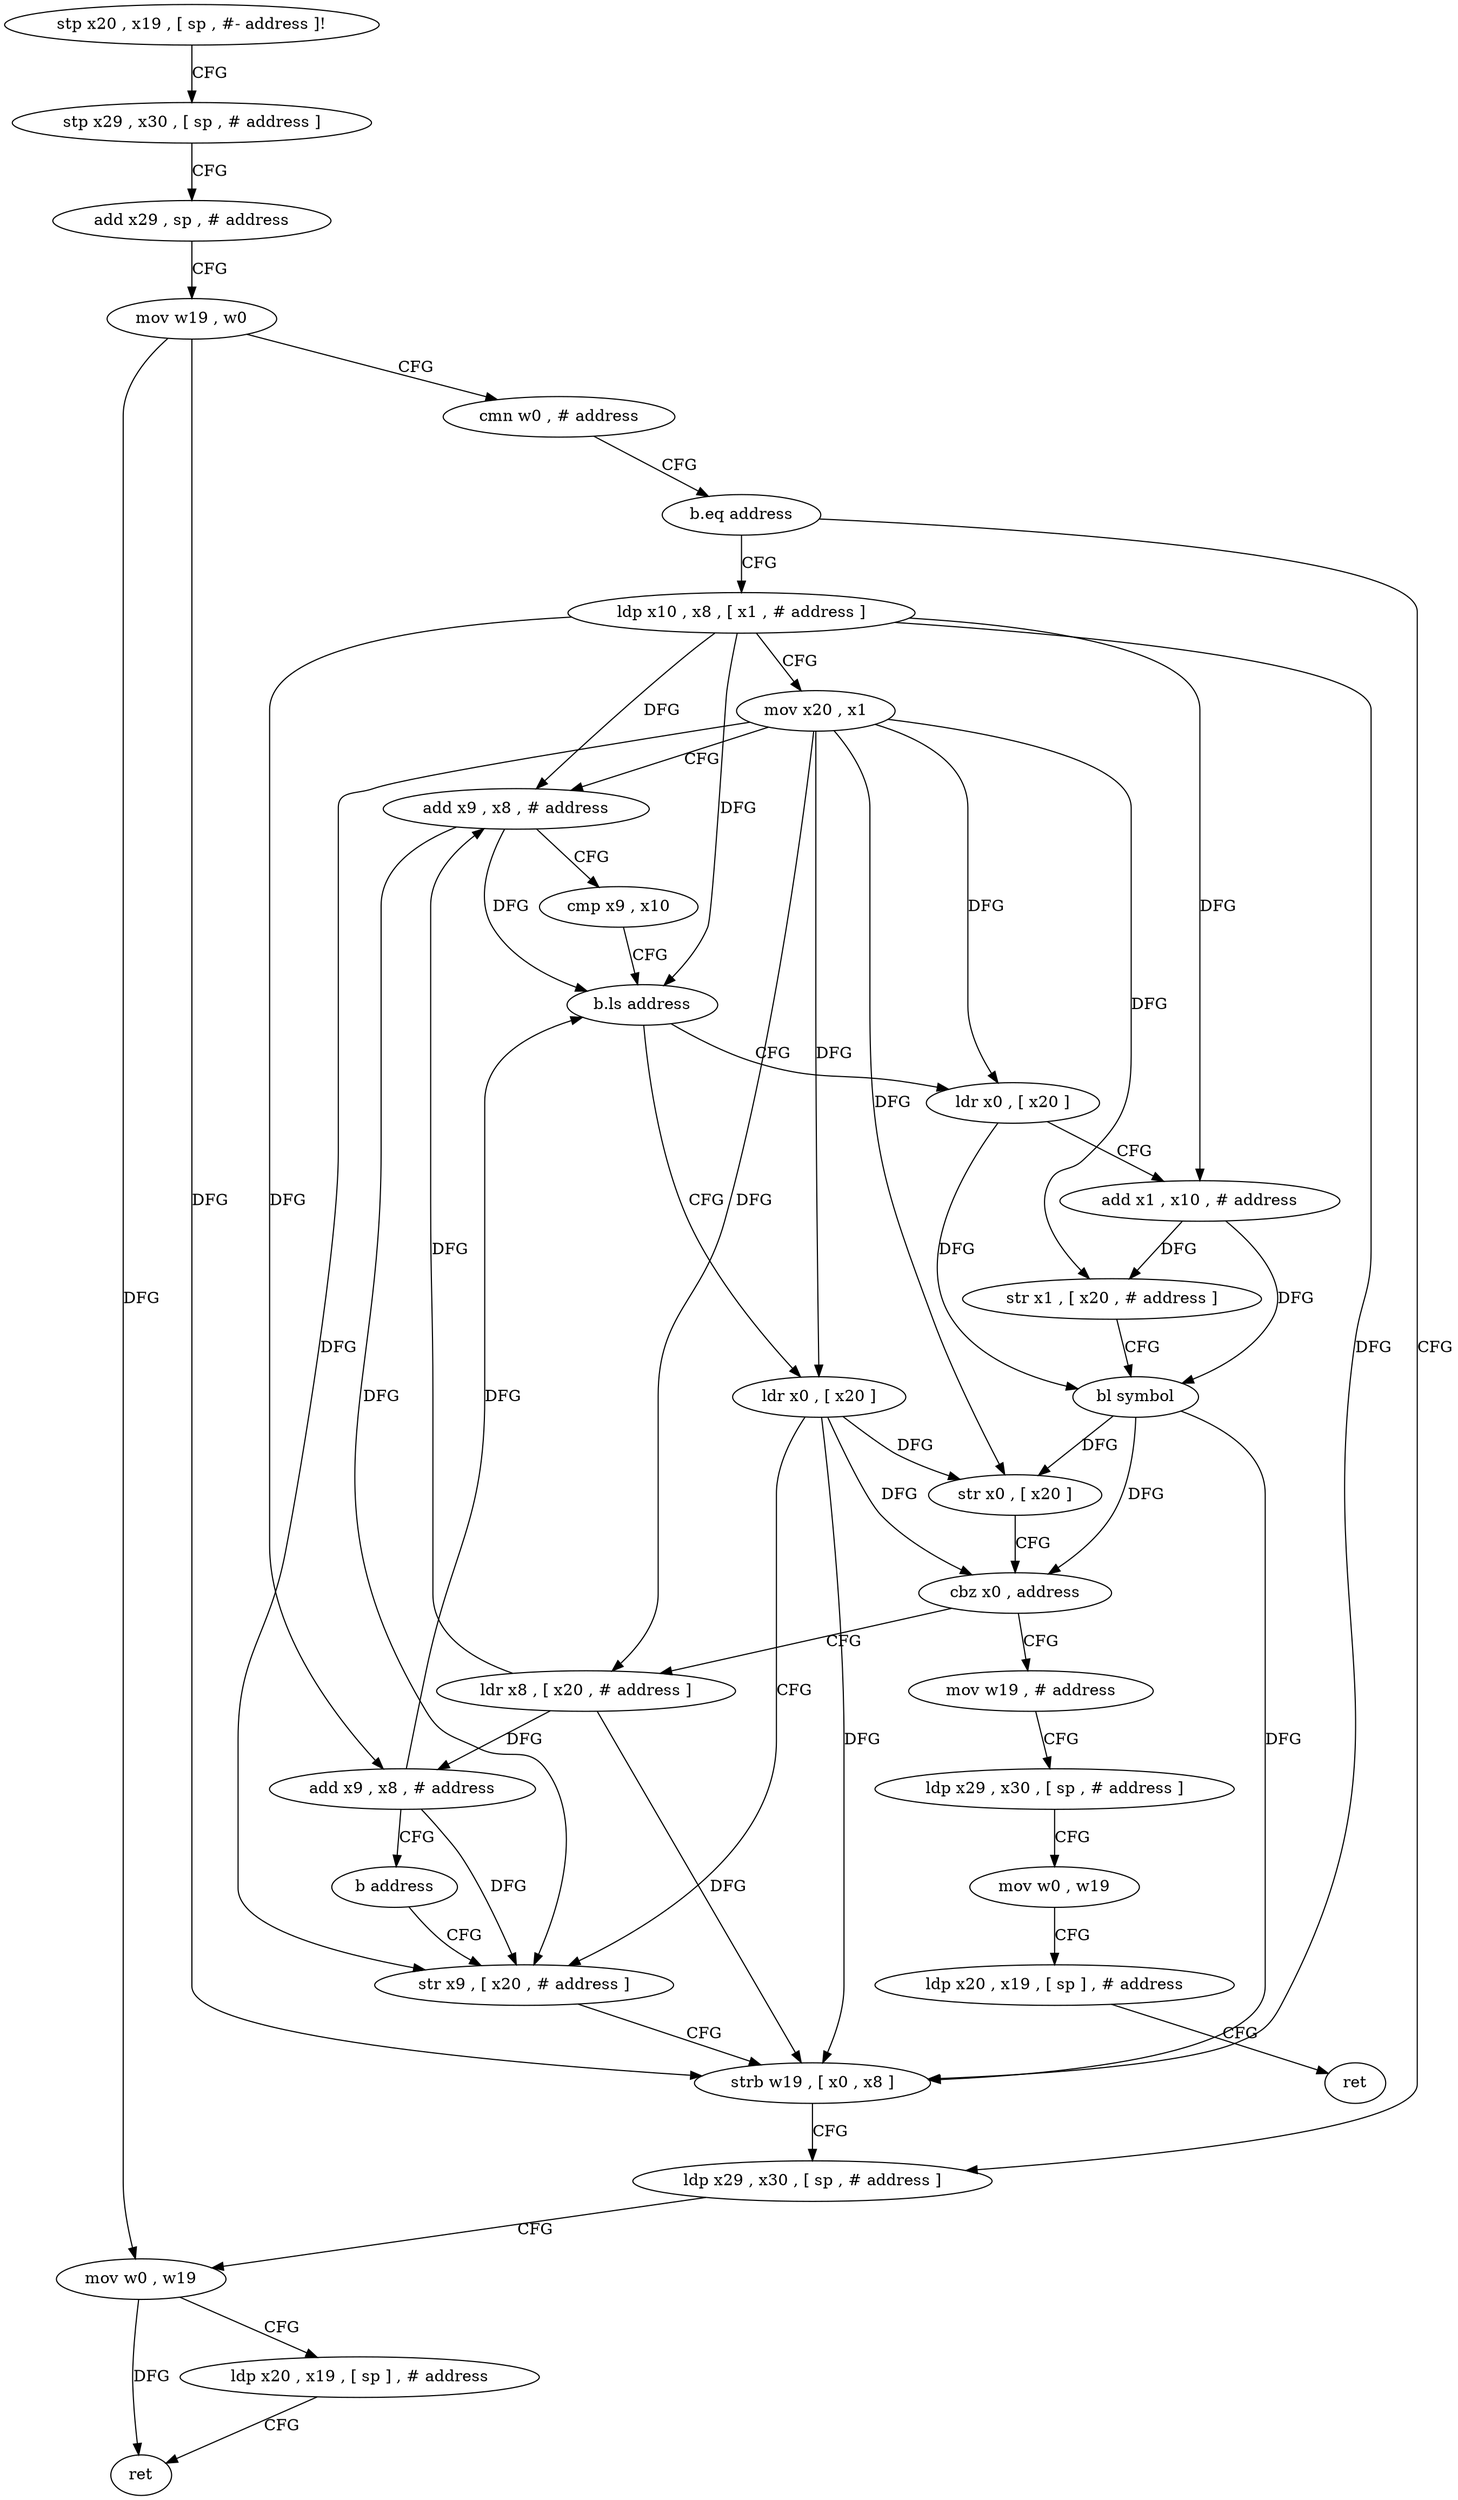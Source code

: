digraph "func" {
"145216" [label = "stp x20 , x19 , [ sp , #- address ]!" ]
"145220" [label = "stp x29 , x30 , [ sp , # address ]" ]
"145224" [label = "add x29 , sp , # address" ]
"145228" [label = "mov w19 , w0" ]
"145232" [label = "cmn w0 , # address" ]
"145236" [label = "b.eq address" ]
"145308" [label = "ldp x29 , x30 , [ sp , # address ]" ]
"145240" [label = "ldp x10 , x8 , [ x1 , # address ]" ]
"145312" [label = "mov w0 , w19" ]
"145316" [label = "ldp x20 , x19 , [ sp ] , # address" ]
"145320" [label = "ret" ]
"145244" [label = "mov x20 , x1" ]
"145248" [label = "add x9 , x8 , # address" ]
"145252" [label = "cmp x9 , x10" ]
"145256" [label = "b.ls address" ]
"145296" [label = "ldr x0 , [ x20 ]" ]
"145260" [label = "ldr x0 , [ x20 ]" ]
"145300" [label = "str x9 , [ x20 , # address ]" ]
"145264" [label = "add x1 , x10 , # address" ]
"145268" [label = "str x1 , [ x20 , # address ]" ]
"145272" [label = "bl symbol" ]
"145276" [label = "str x0 , [ x20 ]" ]
"145280" [label = "cbz x0 , address" ]
"145324" [label = "mov w19 , # address" ]
"145284" [label = "ldr x8 , [ x20 , # address ]" ]
"145328" [label = "ldp x29 , x30 , [ sp , # address ]" ]
"145332" [label = "mov w0 , w19" ]
"145336" [label = "ldp x20 , x19 , [ sp ] , # address" ]
"145340" [label = "ret" ]
"145288" [label = "add x9 , x8 , # address" ]
"145292" [label = "b address" ]
"145304" [label = "strb w19 , [ x0 , x8 ]" ]
"145216" -> "145220" [ label = "CFG" ]
"145220" -> "145224" [ label = "CFG" ]
"145224" -> "145228" [ label = "CFG" ]
"145228" -> "145232" [ label = "CFG" ]
"145228" -> "145312" [ label = "DFG" ]
"145228" -> "145304" [ label = "DFG" ]
"145232" -> "145236" [ label = "CFG" ]
"145236" -> "145308" [ label = "CFG" ]
"145236" -> "145240" [ label = "CFG" ]
"145308" -> "145312" [ label = "CFG" ]
"145240" -> "145244" [ label = "CFG" ]
"145240" -> "145256" [ label = "DFG" ]
"145240" -> "145264" [ label = "DFG" ]
"145240" -> "145248" [ label = "DFG" ]
"145240" -> "145304" [ label = "DFG" ]
"145240" -> "145288" [ label = "DFG" ]
"145312" -> "145316" [ label = "CFG" ]
"145312" -> "145320" [ label = "DFG" ]
"145316" -> "145320" [ label = "CFG" ]
"145244" -> "145248" [ label = "CFG" ]
"145244" -> "145296" [ label = "DFG" ]
"145244" -> "145260" [ label = "DFG" ]
"145244" -> "145268" [ label = "DFG" ]
"145244" -> "145276" [ label = "DFG" ]
"145244" -> "145300" [ label = "DFG" ]
"145244" -> "145284" [ label = "DFG" ]
"145248" -> "145252" [ label = "CFG" ]
"145248" -> "145256" [ label = "DFG" ]
"145248" -> "145300" [ label = "DFG" ]
"145252" -> "145256" [ label = "CFG" ]
"145256" -> "145296" [ label = "CFG" ]
"145256" -> "145260" [ label = "CFG" ]
"145296" -> "145300" [ label = "CFG" ]
"145296" -> "145276" [ label = "DFG" ]
"145296" -> "145280" [ label = "DFG" ]
"145296" -> "145304" [ label = "DFG" ]
"145260" -> "145264" [ label = "CFG" ]
"145260" -> "145272" [ label = "DFG" ]
"145300" -> "145304" [ label = "CFG" ]
"145264" -> "145268" [ label = "DFG" ]
"145264" -> "145272" [ label = "DFG" ]
"145268" -> "145272" [ label = "CFG" ]
"145272" -> "145276" [ label = "DFG" ]
"145272" -> "145280" [ label = "DFG" ]
"145272" -> "145304" [ label = "DFG" ]
"145276" -> "145280" [ label = "CFG" ]
"145280" -> "145324" [ label = "CFG" ]
"145280" -> "145284" [ label = "CFG" ]
"145324" -> "145328" [ label = "CFG" ]
"145284" -> "145288" [ label = "DFG" ]
"145284" -> "145248" [ label = "DFG" ]
"145284" -> "145304" [ label = "DFG" ]
"145328" -> "145332" [ label = "CFG" ]
"145332" -> "145336" [ label = "CFG" ]
"145336" -> "145340" [ label = "CFG" ]
"145288" -> "145292" [ label = "CFG" ]
"145288" -> "145300" [ label = "DFG" ]
"145288" -> "145256" [ label = "DFG" ]
"145292" -> "145300" [ label = "CFG" ]
"145304" -> "145308" [ label = "CFG" ]
}
